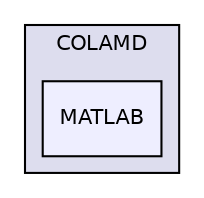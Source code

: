 digraph "libs/SuiteSparse/COLAMD/MATLAB" {
  compound=true
  node [ fontsize="10", fontname="Helvetica"];
  edge [ labelfontsize="10", labelfontname="Helvetica"];
  subgraph clusterdir_265ba06133edbcca18c37a2dab9ff575 {
    graph [ bgcolor="#ddddee", pencolor="black", label="COLAMD" fontname="Helvetica", fontsize="10", URL="dir_265ba06133edbcca18c37a2dab9ff575.html"]
  dir_11b58810453ae2a5416fe650ff08599e [shape=box, label="MATLAB", style="filled", fillcolor="#eeeeff", pencolor="black", URL="dir_11b58810453ae2a5416fe650ff08599e.html"];
  }
}
